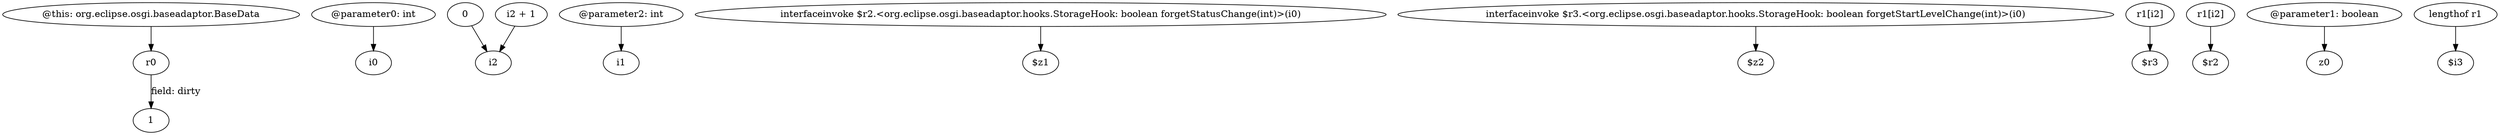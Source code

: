 digraph g {
0[label="@this: org.eclipse.osgi.baseadaptor.BaseData"]
1[label="r0"]
0->1[label=""]
2[label="@parameter0: int"]
3[label="i0"]
2->3[label=""]
4[label="0"]
5[label="i2"]
4->5[label=""]
6[label="1"]
1->6[label="field: dirty"]
7[label="@parameter2: int"]
8[label="i1"]
7->8[label=""]
9[label="interfaceinvoke $r2.<org.eclipse.osgi.baseadaptor.hooks.StorageHook: boolean forgetStatusChange(int)>(i0)"]
10[label="$z1"]
9->10[label=""]
11[label="interfaceinvoke $r3.<org.eclipse.osgi.baseadaptor.hooks.StorageHook: boolean forgetStartLevelChange(int)>(i0)"]
12[label="$z2"]
11->12[label=""]
13[label="r1[i2]"]
14[label="$r3"]
13->14[label=""]
15[label="i2 + 1"]
15->5[label=""]
16[label="r1[i2]"]
17[label="$r2"]
16->17[label=""]
18[label="@parameter1: boolean"]
19[label="z0"]
18->19[label=""]
20[label="lengthof r1"]
21[label="$i3"]
20->21[label=""]
}